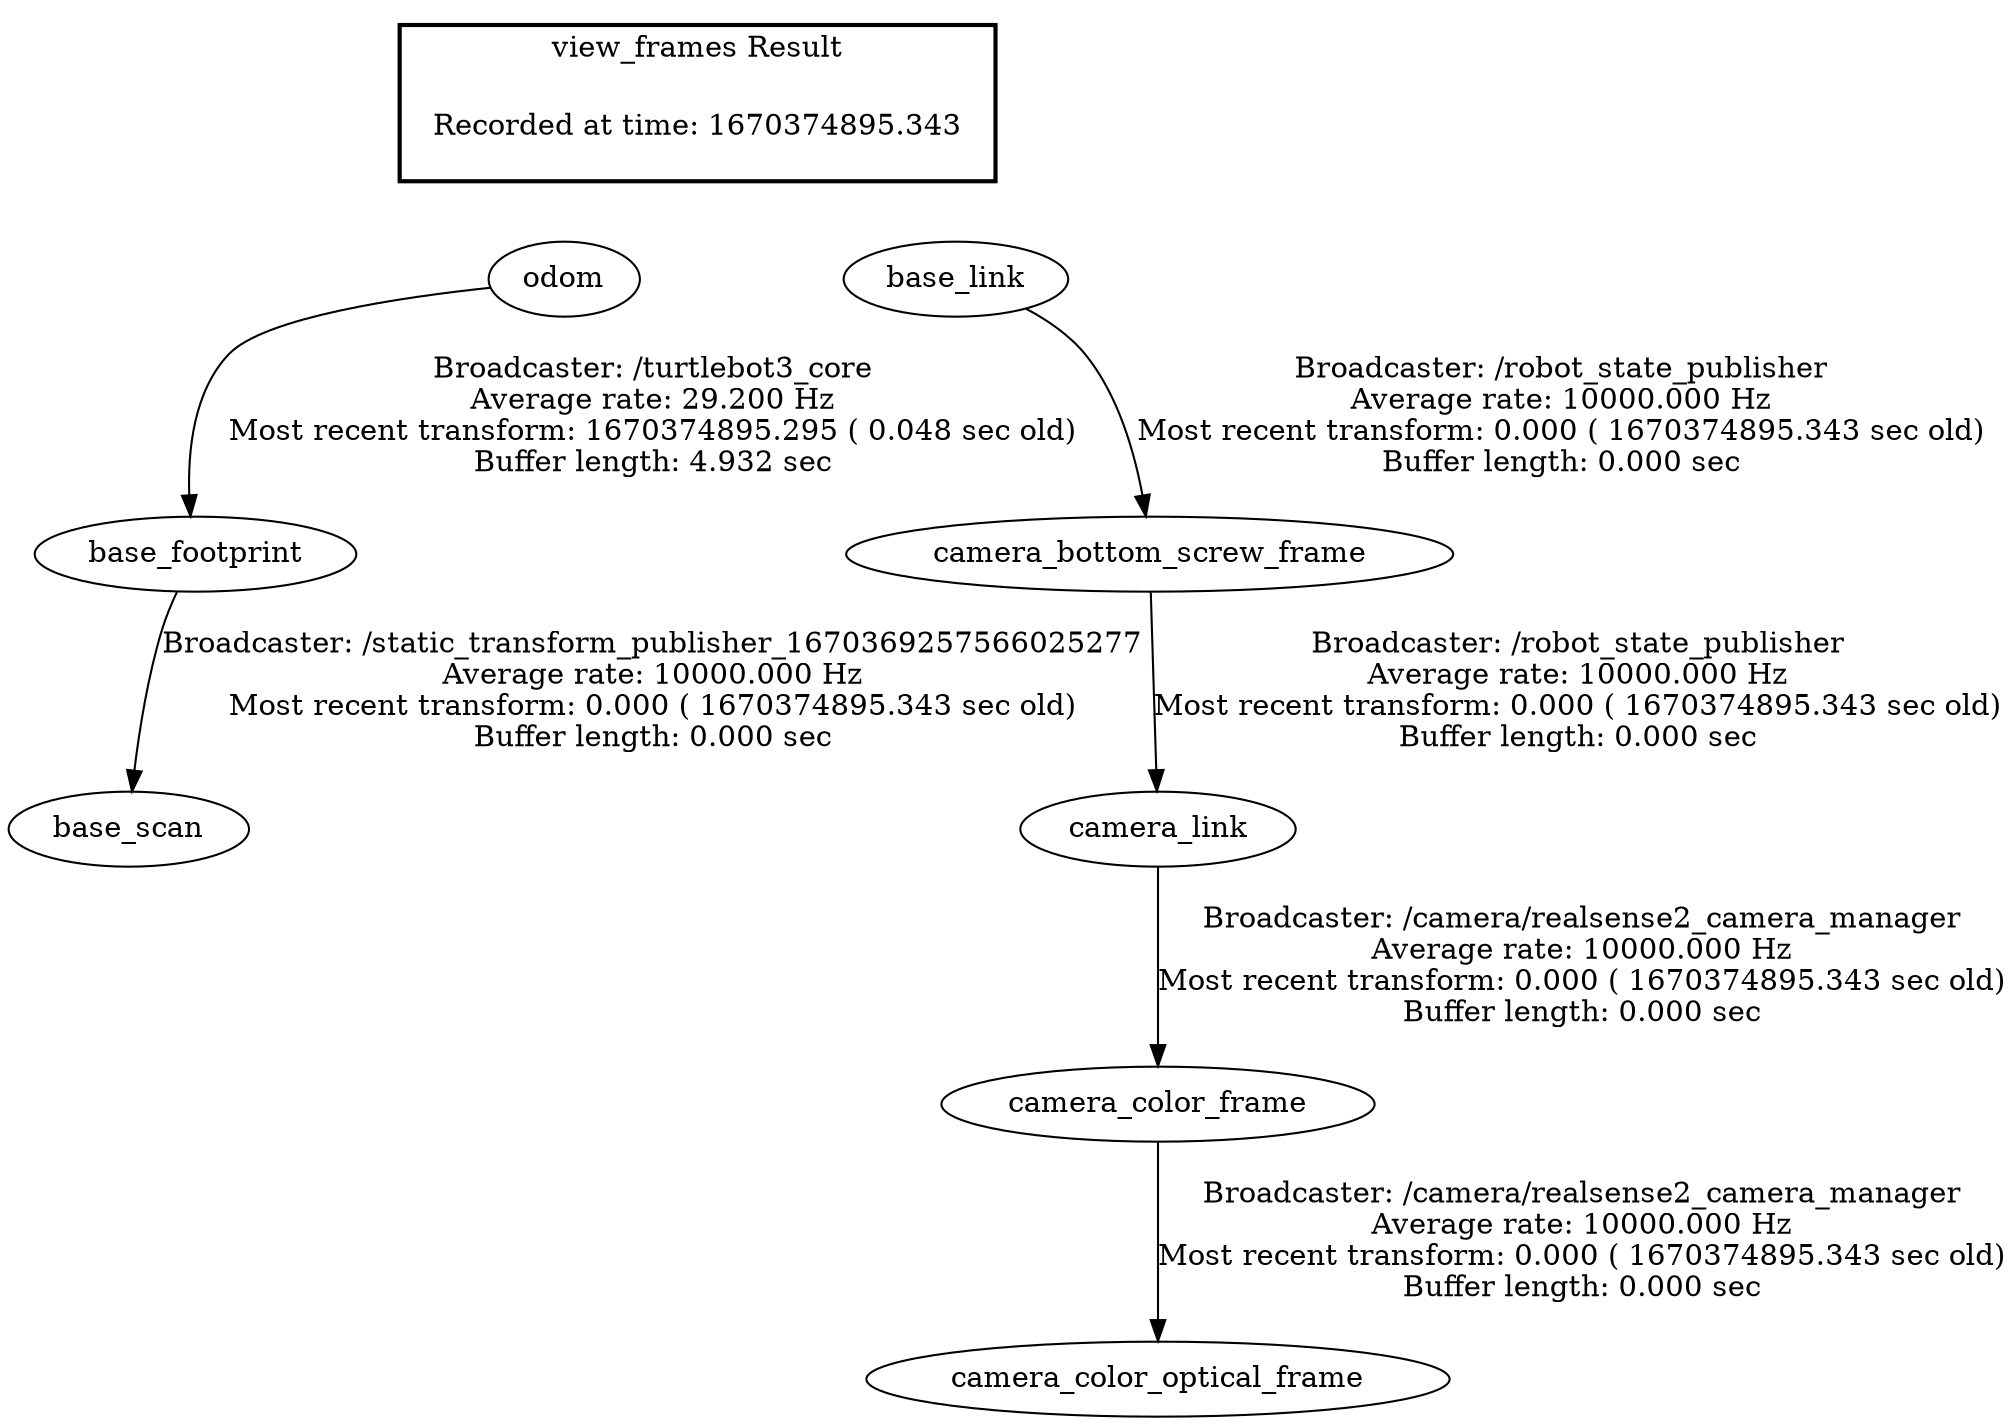 digraph G {
"camera_link" -> "camera_color_frame"[label="Broadcaster: /camera/realsense2_camera_manager\nAverage rate: 10000.000 Hz\nMost recent transform: 0.000 ( 1670374895.343 sec old)\nBuffer length: 0.000 sec\n"];
"camera_bottom_screw_frame" -> "camera_link"[label="Broadcaster: /robot_state_publisher\nAverage rate: 10000.000 Hz\nMost recent transform: 0.000 ( 1670374895.343 sec old)\nBuffer length: 0.000 sec\n"];
"camera_color_frame" -> "camera_color_optical_frame"[label="Broadcaster: /camera/realsense2_camera_manager\nAverage rate: 10000.000 Hz\nMost recent transform: 0.000 ( 1670374895.343 sec old)\nBuffer length: 0.000 sec\n"];
"base_footprint" -> "base_scan"[label="Broadcaster: /static_transform_publisher_1670369257566025277\nAverage rate: 10000.000 Hz\nMost recent transform: 0.000 ( 1670374895.343 sec old)\nBuffer length: 0.000 sec\n"];
"odom" -> "base_footprint"[label="Broadcaster: /turtlebot3_core\nAverage rate: 29.200 Hz\nMost recent transform: 1670374895.295 ( 0.048 sec old)\nBuffer length: 4.932 sec\n"];
"base_link" -> "camera_bottom_screw_frame"[label="Broadcaster: /robot_state_publisher\nAverage rate: 10000.000 Hz\nMost recent transform: 0.000 ( 1670374895.343 sec old)\nBuffer length: 0.000 sec\n"];
edge [style=invis];
 subgraph cluster_legend { style=bold; color=black; label ="view_frames Result";
"Recorded at time: 1670374895.343"[ shape=plaintext ] ;
 }->"base_link";
edge [style=invis];
 subgraph cluster_legend { style=bold; color=black; label ="view_frames Result";
"Recorded at time: 1670374895.343"[ shape=plaintext ] ;
 }->"odom";
}